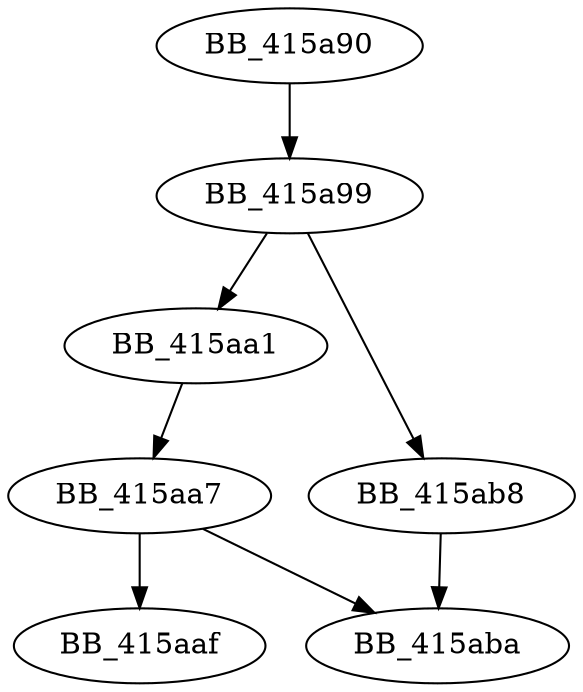 DiGraph sub_415A90{
BB_415a90->BB_415a99
BB_415a99->BB_415aa1
BB_415a99->BB_415ab8
BB_415aa1->BB_415aa7
BB_415aa7->BB_415aaf
BB_415aa7->BB_415aba
BB_415ab8->BB_415aba
}
